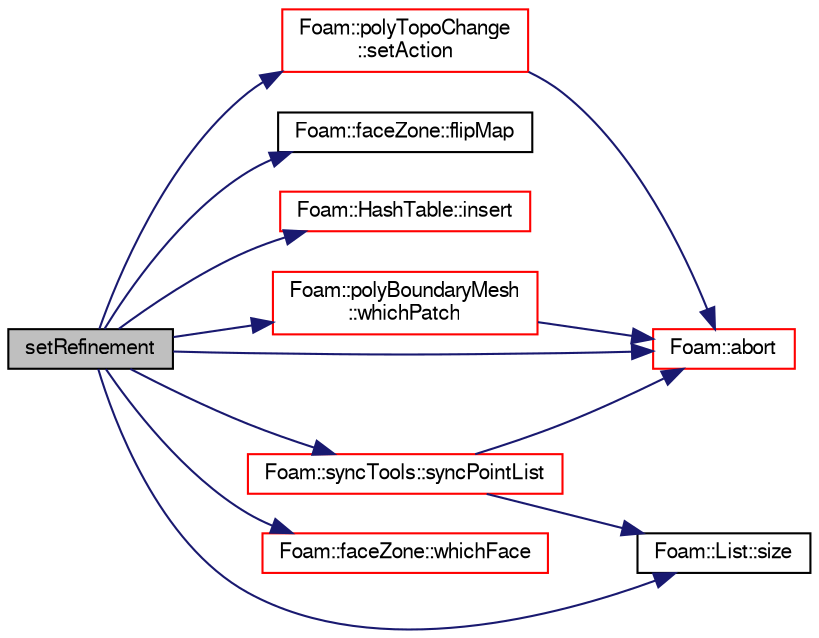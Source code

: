 digraph "setRefinement"
{
  bgcolor="transparent";
  edge [fontname="FreeSans",fontsize="10",labelfontname="FreeSans",labelfontsize="10"];
  node [fontname="FreeSans",fontsize="10",shape=record];
  rankdir="LR";
  Node1 [label="setRefinement",height=0.2,width=0.4,color="black", fillcolor="grey75", style="filled" fontcolor="black"];
  Node1 -> Node2 [color="midnightblue",fontsize="10",style="solid",fontname="FreeSans"];
  Node2 [label="Foam::abort",height=0.2,width=0.4,color="red",URL="$a10237.html#a447107a607d03e417307c203fa5fb44b"];
  Node1 -> Node3 [color="midnightblue",fontsize="10",style="solid",fontname="FreeSans"];
  Node3 [label="Foam::faceZone::flipMap",height=0.2,width=0.4,color="black",URL="$a00719.html#ae010e9aa1fb7b930973122f73b998498",tooltip="Return face flip map. "];
  Node1 -> Node4 [color="midnightblue",fontsize="10",style="solid",fontname="FreeSans"];
  Node4 [label="Foam::HashTable::insert",height=0.2,width=0.4,color="red",URL="$a00959.html#a5eee1e0e199ad59b9cb3916cd42156e0",tooltip="Insert a new hashedEntry. "];
  Node1 -> Node5 [color="midnightblue",fontsize="10",style="solid",fontname="FreeSans"];
  Node5 [label="Foam::polyTopoChange\l::setAction",height=0.2,width=0.4,color="red",URL="$a01881.html#a40a23962b792d24f4cb999f5b55aece2",tooltip="For compatibility with polyTopoChange: set topological action. "];
  Node5 -> Node2 [color="midnightblue",fontsize="10",style="solid",fontname="FreeSans"];
  Node1 -> Node6 [color="midnightblue",fontsize="10",style="solid",fontname="FreeSans"];
  Node6 [label="Foam::List::size",height=0.2,width=0.4,color="black",URL="$a01325.html#a8a5f6fa29bd4b500caf186f60245b384",tooltip="Override size to be inconsistent with allocated storage. "];
  Node1 -> Node7 [color="midnightblue",fontsize="10",style="solid",fontname="FreeSans"];
  Node7 [label="Foam::syncTools::syncPointList",height=0.2,width=0.4,color="red",URL="$a02474.html#a197ed77a9101bdfb37253bd3f507c017",tooltip="Synchronize values on all mesh points. "];
  Node7 -> Node6 [color="midnightblue",fontsize="10",style="solid",fontname="FreeSans"];
  Node7 -> Node2 [color="midnightblue",fontsize="10",style="solid",fontname="FreeSans"];
  Node1 -> Node8 [color="midnightblue",fontsize="10",style="solid",fontname="FreeSans"];
  Node8 [label="Foam::faceZone::whichFace",height=0.2,width=0.4,color="red",URL="$a00719.html#a44dd2110316f20b114950fef748cb7c2",tooltip="Helper function to re-direct to zone::localID(...) "];
  Node1 -> Node9 [color="midnightblue",fontsize="10",style="solid",fontname="FreeSans"];
  Node9 [label="Foam::polyBoundaryMesh\l::whichPatch",height=0.2,width=0.4,color="red",URL="$a01855.html#a6d7e875689c6272231ad4b60139b7324",tooltip="Return patch index for a given face label. "];
  Node9 -> Node2 [color="midnightblue",fontsize="10",style="solid",fontname="FreeSans"];
}
